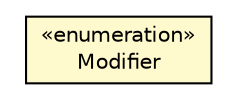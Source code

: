 #!/usr/local/bin/dot
#
# Class diagram 
# Generated by UMLGraph version 5.1 (http://www.umlgraph.org/)
#

digraph G {
	edge [fontname="Helvetica",fontsize=10,labelfontname="Helvetica",labelfontsize=10];
	node [fontname="Helvetica",fontsize=10,shape=plaintext];
	nodesep=0.25;
	ranksep=0.5;
	// pt.ist.fenixframework.dml.Modifier
	c43102 [label=<<table title="pt.ist.fenixframework.dml.Modifier" border="0" cellborder="1" cellspacing="0" cellpadding="2" port="p" bgcolor="lemonChiffon" href="./Modifier.html">
		<tr><td><table border="0" cellspacing="0" cellpadding="1">
<tr><td align="center" balign="center"> &#171;enumeration&#187; </td></tr>
<tr><td align="center" balign="center"> Modifier </td></tr>
		</table></td></tr>
		</table>>, fontname="Helvetica", fontcolor="black", fontsize=10.0];
}

